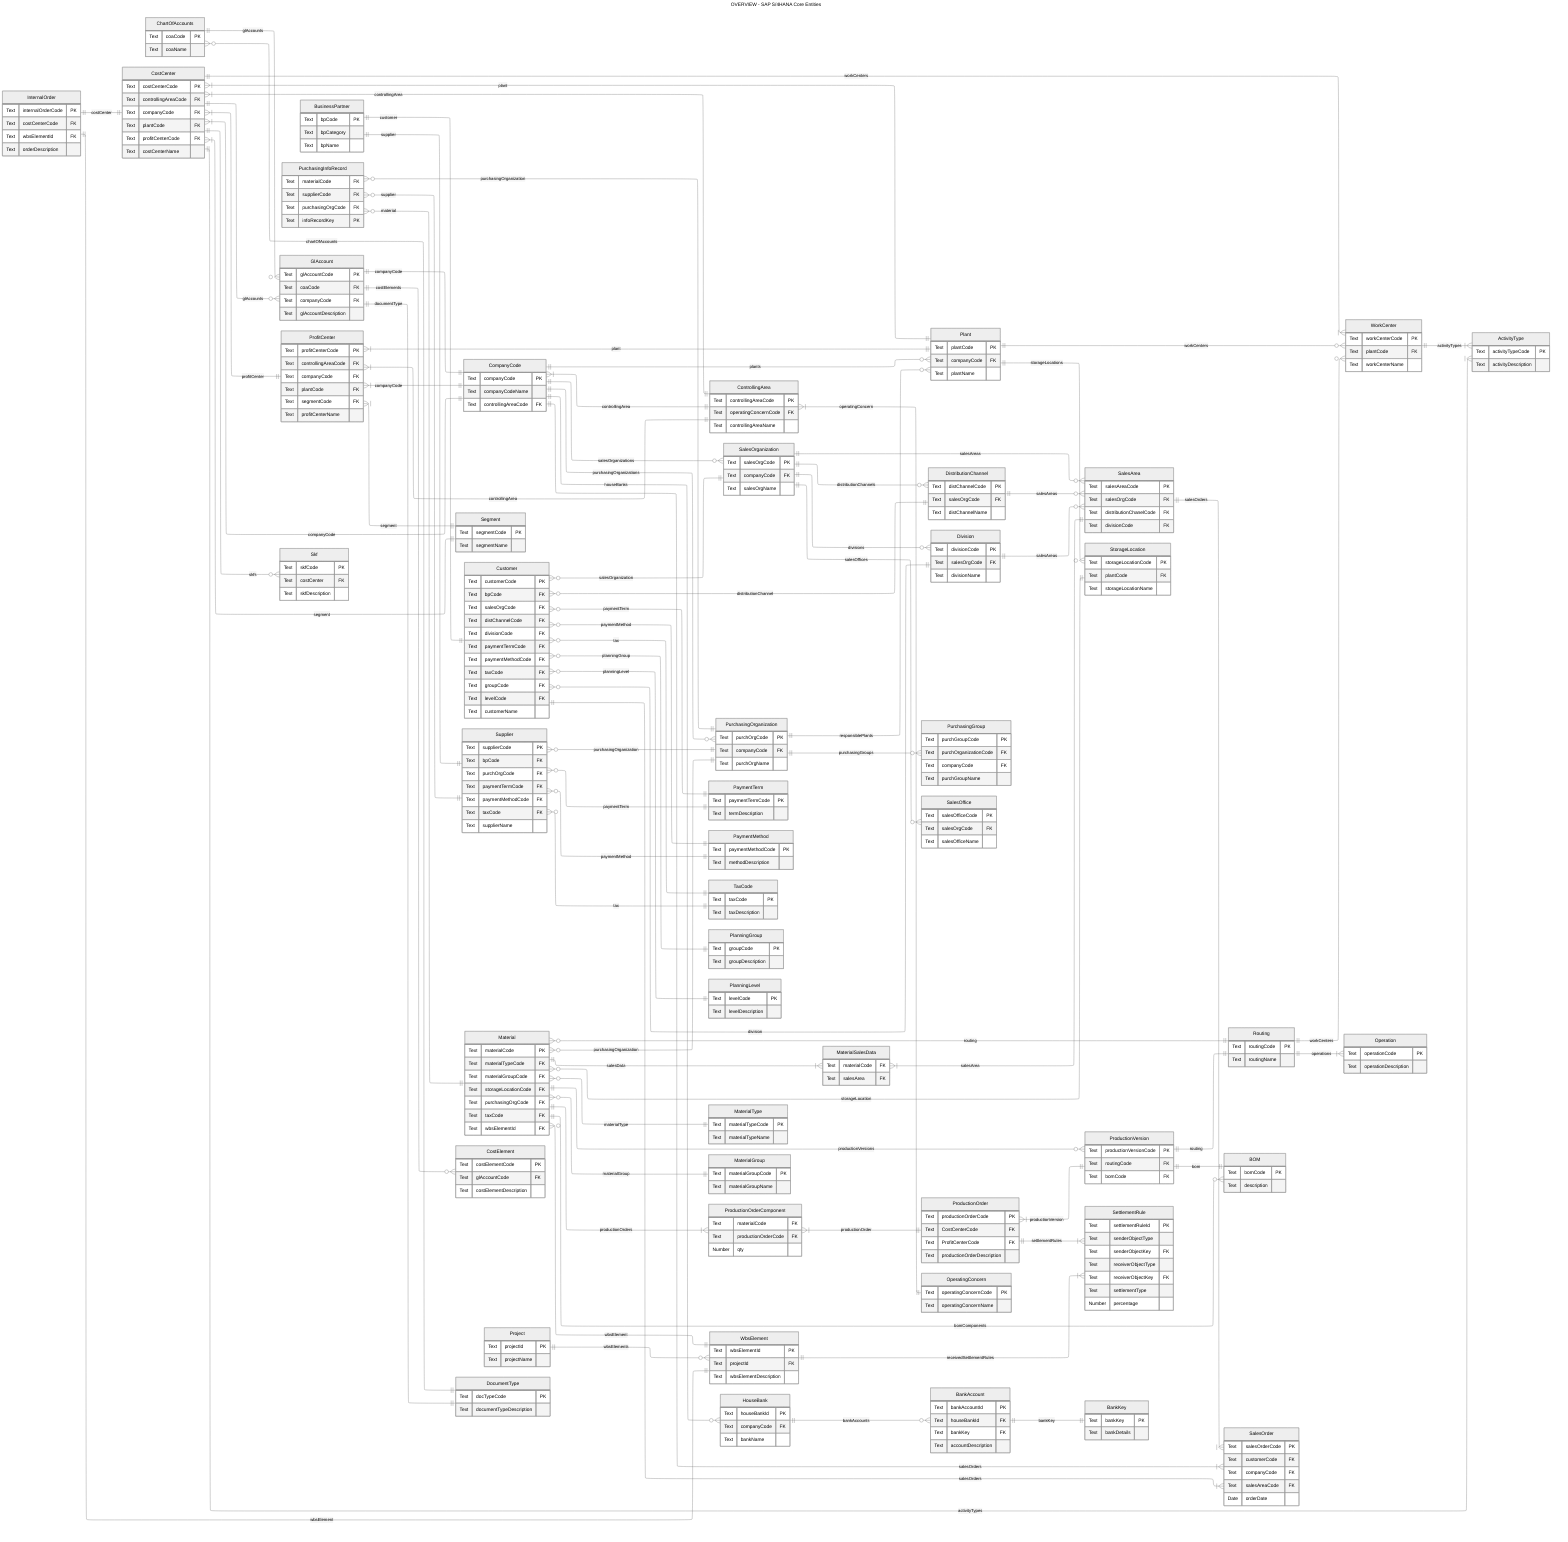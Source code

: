 ---
title: OVERVIEW - SAP S/4HANA Core Entities
config:
  theme: neutral
  layout: elk
---
erDiagram
    direction lr

    %% --- Company Structure (FI/CO Foundation) ---
    CompanyCode {
        Text companyCode PK
        Text companyCodeName
        Text controllingAreaCode FK
    }

    ControllingArea {
        Text controllingAreaCode PK
        Text operatingConcernCode FK
        Text controllingAreaName
    }

    Plant {
        Text plantCode PK
        Text companyCode FK
        Text plantName
    }

    SalesOrganization {
        Text salesOrgCode PK
        Text companyCode FK
        Text salesOrgName
    }

    DistributionChannel {
        Text distChannelCode PK
        Text salesOrgCode FK 
        Text distChannelName
    }

    Division {
        Text divisionCode PK
        Text salesOrgCode FK 
        Text divisionName
    }

    SalesArea {
        Text salesAreaCode PK
        Text salesOrgCode FK
        Text distributionChanelCode FK
        Text divisionCode FK
    }

    PurchasingOrganization {
        Text purchOrgCode PK
        Text companyCode FK
        Text purchOrgName
    }

    PurchasingGroup {
        Text purchGroupCode PK
        Text purchOrganizationCode FK
        Text companyCode FK
        Text purchGroupName
    }

    Segment {
        Text segmentCode PK
        Text segmentName
    }

    SalesOffice {
        Text salesOfficeCode PK
        Text salesOrgCode FK
        Text salesOfficeName 
    }

    CompanyCode }|--|| ControllingArea : controllingArea
    CompanyCode ||--o{ Plant : plants
    CompanyCode ||--o{ SalesOrganization : salesOrganizations
    CompanyCode ||--o{ PurchasingOrganization : purchasingOrganizations

    Plant ||--o{ StorageLocation : storageLocations
    Plant ||--o{ WorkCenter : workCenters

    SalesOrganization ||--o{ SalesOffice : salesOffices
    SalesOrganization ||--o{ DistributionChannel : distributionChannels
    SalesOrganization ||--o{ Division : divisions
    SalesOrganization ||--o{ SalesArea : salesAreas

    DistributionChannel ||--o{ SalesArea : salesAreas
    Division ||--o{ SalesArea : salesAreas

    PurchasingOrganization ||--o{ PurchasingGroup : purchasingGroups
    PurchasingOrganization ||--o{ Plant : responsiblePlants

    %% --- Master Data - Business Partners ---
    BusinessPartner {
        Text bpCode PK
        Text bpCategory
        Text bpName
    }

    Customer {
        Text customerCode PK
        Text bpCode FK            
        Text salesOrgCode FK      
        Text distChannelCode FK   
        Text divisionCode FK      
        Text paymentTermCode FK   
        Text paymentMethodCode FK 
        Text taxCode FK           
        Text groupCode FK         
        Text levelCode FK         
        Text customerName
    }

    Supplier {
        Text supplierCode PK
        Text bpCode FK            
        Text purchOrgCode FK      
        Text paymentTermCode FK   
        Text paymentMethodCode FK 
        Text taxCode FK           
        Text supplierName
    }

    BusinessPartner ||--|| Customer : customer
    BusinessPartner ||--|| Supplier : supplier

    Customer }o--|| SalesOrganization : salesOrganization
    Customer }o--|| DistributionChannel : distributionChannel
    Customer }o--|| Division : division
    Customer }o--|| PaymentTerm : paymentTerm
    Customer }o--|| PaymentMethod : paymentMethod
    Customer }o--|| TaxCode : tax
    Customer }o--|| PlanningGroup : planningGroup
    Customer }o--|| PlanningLevel : planningLevel

    Supplier }o--|| PurchasingOrganization : purchasingOrganization
    Supplier }o--|| PaymentTerm : paymentTerm
    Supplier }o--|| PaymentMethod : paymentMethod
    Supplier }o--|| TaxCode : tax

    PurchasingInfoRecord {
        Text materialCode FK
        Text supplierCode FK
        Text purchasingOrgCode FK
        Text infoRecordKey PK
    }

    PurchasingInfoRecord }o--|| Material : material
    PurchasingInfoRecord }o--|| Supplier : supplier
    PurchasingInfoRecord }o--|| PurchasingOrganization : purchasingOrganization

    %% --- Master Data - Material ---
    Material {
        Text materialCode PK
        Text materialTypeCode FK
        Text materialGroupCode FK
        Text storageLocationCode FK
        Text purchasingOrgCode FK
        Text taxCode FK
        Text wbsElementId FK 
    }
    MaterialType {
        Text materialTypeCode PK
        Text materialTypeName
    }
    MaterialGroup {
        Text materialGroupCode PK
        Text materialGroupName
    }

    MaterialSalesData {
        Text materialCode FK
        Text salesArea FK
    }

    ProductionVersion {
        Text productionVersionCode PK
        Text routingCode FK
        Text bomCode FK
    }

    Routing {
        Text routingCode PK
        Text routingName
    }

    BOM {
        Text bomCode PK
        Text description
    }

    ProductionOrderComponent {
        Text materialCode FK
        Text productionOrderCode FK
        Number qty
    }

    Material }o--|| MaterialType : materialType
    Material }o--|| MaterialGroup : materialGroup
    Material }o--|| StorageLocation : storageLocation
    Material }o--|| PurchasingOrganization : purchasingOrganization
    Material ||--o{ ProductionVersion : productionVersions
    Material }o--|| Routing : routing

    Material ||--|{ ProductionOrderComponent : productionOrders
    ProductionOrderComponent }|--|| ProductionOrder : productionOrder

    Material ||--|{ MaterialSalesData : salesData
    MaterialSalesData }|--|| SalesArea : salesArea

    Material ||--o{ BOM : bomComponents

    ProductionVersion ||--|| Routing : routing
    ProductionVersion ||--|| BOM : bom

    Routing ||--o{ WorkCenter : workCenters

    Operation {
        Text operationCode PK
        Text operationDescription
    }

    Routing ||--|{ Operation : operations

    ProductionOrder {
        Text productionOrderCode PK
        Text CostCenterCode FK
        Text ProfitCenterCode FK
        Text productionOrderDescription
    }

    SalesOrder {
        Text salesOrderCode PK
        Text customerCode FK
        Text companyCode FK
        Text salesAreaCode FK
        Date orderDate
    }

    SalesArea ||--|{ SalesOrder : salesOrders
    Customer ||--|{ SalesOrder : salesOrders
    CompanyCode ||--|{ SalesOrder : salesOrders

    SettlementRule {
        Text settlementRuleId PK
        Text senderObjectType
        Text senderObjectKey FK
        Text receiverObjectType
        Text receiverObjectKey FK
        Text settlementType
        Number percentage
    }

    ProductionOrder }|--|| ProductionVersion : productionVersion
    ProductionOrder ||--|{ SettlementRule : settlementRules
    WbsElement ||--|{ SettlementRule : receivedSettlementRules

    %% --- Financial & Controlling Master Data ---
    ChartOfAccounts {
        Text coaCode PK
        Text coaName
    }

    GlAccount {
        Text glAccountCode PK
        Text coaCode FK             
        Text companyCode FK         
        Text glAccountDescription
    }

    CostElement {
        Text costElementCode PK
        Text glAccountCode FK      
        Text costElementDescription
    }

    CostCenter {
        Text costCenterCode PK
        Text controllingAreaCode FK 
        Text companyCode FK         
        Text plantCode FK           
        Text profitCenterCode FK    
        Text costCenterName
    }

    ProfitCenter {
        Text profitCenterCode PK
        Text controllingAreaCode FK 
        Text companyCode FK         
        Text plantCode FK           
        Text segmentCode FK         
        Text profitCenterName
    }

    ProfitCenter }|--|| Segment : segment
    CostCenter }|--|| Segment : segment

    InternalOrder {
        Text internalOrderCode PK
        Text costCenterCode FK 
        Text wbsElementId FK   
        Text orderDescription
    }

    Project {
        Text projectId PK
        Text projectName
    }

    WbsElement {
        Text wbsElementId PK
        Text projectId FK
        Text wbsElementDescription
    }

    OperatingConcern {
        Text operatingConcernCode PK
        Text operatingConcernName
    }

    ChartOfAccounts ||--o{ GlAccount : glAccounts
    GlAccount ||--|| CompanyCode : companyCode
    GlAccount ||--o{ CostElement : costElements

    CostCenter }|--|| ControllingArea : controllingArea
    CostCenter }|--|| CompanyCode : companyCode
    CostCenter }|--|| Plant : plant
    CostCenter }|--|| ProfitCenter : profitCenter
    CostCenter ||--o{ Skf : skfs
    CostCenter ||--o{ GlAccount : glAccounts
    CostCenter ||--|{ WorkCenter : workCenters
    CostCenter ||--|{ ActivityType : activityTypes
    WorkCenter ||--|{ ActivityType : activityTypes

    ProfitCenter }|--|| ControllingArea : controllingArea
    ProfitCenter }|--|| CompanyCode : companyCode
    ProfitCenter }|--|| Plant : plant

    InternalOrder ||--|| CostCenter : costCenter
    InternalOrder ||--|| WbsElement : wbsElement

    Project ||--o{ WbsElement : wbsElements
    Material }o--|| WbsElement : wbsElement

    ControllingArea }|--|| OperatingConcern : operatingConcern

    %% --- Bank & Payment Details ---
    HouseBank {
        Text houseBankId PK
        Text companyCode FK
        Text bankName
    }

    BankAccount {
        Text bankAccountId PK
        Text houseBankId FK
        Text bankKey FK    
        Text accountDescription
    }

    BankKey {
        Text bankKey PK
        Text bankDetails
    }

    PaymentTerm {
        Text paymentTermCode PK
        Text termDescription
    }

    PaymentMethod {
        Text paymentMethodCode PK
        Text methodDescription
    }

    HouseBank ||--o{ BankAccount : bankAccounts
    BankAccount ||--|| BankKey : bankKey
    CompanyCode ||--o{ HouseBank : houseBanks

    %% --- Other Common Master Data ---
    TaxCode {
        Text taxCode PK
        Text taxDescription
    }

    DocumentType {
        Text docTypeCode PK
        Text documentTypeDescription
    }

    GlAccount ||--|| DocumentType : documentType
    DocumentType ||--o{ ChartOfAccounts : chartOfAccounts

    ActivityType {
        Text activityTypeCode PK
        Text activityDescription
    }

    Skf {
        Text skfCode PK
        Text costCenter FK
        Text skfDescription
    }

    PlanningGroup {
        Text groupCode PK
        Text groupDescription
    }

    PlanningLevel {
        Text levelCode PK
        Text levelDescription
    }

    StorageLocation {
        Text storageLocationCode PK
        Text plantCode FK       
        Text storageLocationName
    }

    WorkCenter {
        Text workCenterCode PK
        Text plantCode FK       
        Text workCenterName
    }